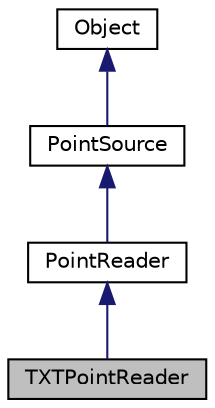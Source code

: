 digraph "TXTPointReader"
{
  bgcolor="transparent";
  edge [fontname="Helvetica",fontsize="10",labelfontname="Helvetica",labelfontsize="10"];
  node [fontname="Helvetica",fontsize="10",shape=record];
  Node1 [label="TXTPointReader",height=0.2,width=0.4,color="black", fillcolor="grey75", style="filled" fontcolor="black"];
  Node2 -> Node1 [dir="back",color="midnightblue",fontsize="10",style="solid",fontname="Helvetica"];
  Node2 [label="PointReader",height=0.2,width=0.4,color="black",URL="$a00020.html",tooltip="PointReader is the base class for reading LiDAR file formats. "];
  Node3 -> Node2 [dir="back",color="midnightblue",fontsize="10",style="solid",fontname="Helvetica"];
  Node3 [label="PointSource",height=0.2,width=0.4,color="black",URL="$a00021.html",tooltip="PointSource is the base class of LiDAR point cloud extraction pipeline. "];
  Node4 -> Node3 [dir="back",color="midnightblue",fontsize="10",style="solid",fontname="Helvetica"];
  Node4 [label="Object",height=0.2,width=0.4,color="black",URL="$a00014.html",tooltip="Object is the base class for implementing reference counting. "];
}
